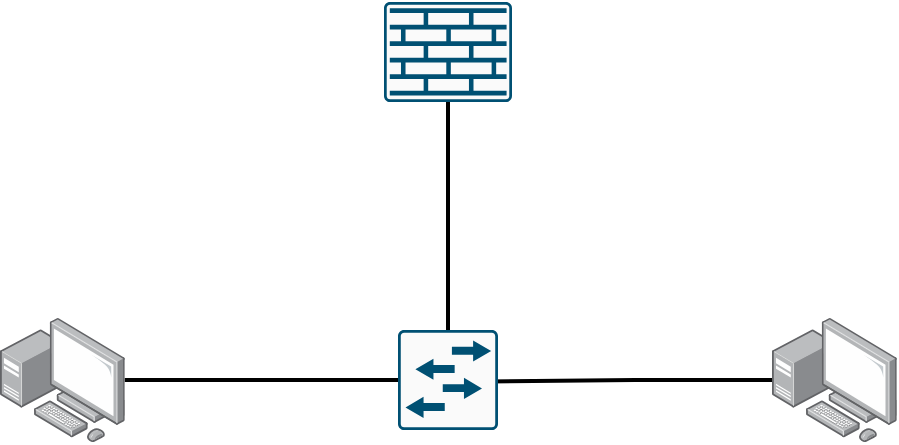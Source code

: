 <mxfile version="24.7.5">
  <diagram name="ARP" id="4gwVKH4Zm1emJmC20GIh">
    <mxGraphModel dx="943" dy="578" grid="0" gridSize="10" guides="1" tooltips="1" connect="1" arrows="1" fold="1" page="1" pageScale="1" pageWidth="850" pageHeight="1100" math="0" shadow="0">
      <root>
        <mxCell id="0" />
        <mxCell id="1" parent="0" />
        <mxCell id="z2EWrZ41FH-Hdv59tVUQ-1" value="" style="sketch=0;points=[[0.015,0.015,0],[0.985,0.015,0],[0.985,0.985,0],[0.015,0.985,0],[0.25,0,0],[0.5,0,0],[0.75,0,0],[1,0.25,0],[1,0.5,0],[1,0.75,0],[0.75,1,0],[0.5,1,0],[0.25,1,0],[0,0.75,0],[0,0.5,0],[0,0.25,0]];verticalLabelPosition=bottom;html=1;verticalAlign=top;aspect=fixed;align=center;pointerEvents=1;shape=mxgraph.cisco19.rect;prIcon=firewall;fillColor=#FAFAFA;strokeColor=#005073;" vertex="1" parent="1">
          <mxGeometry x="393" y="199" width="64" height="50" as="geometry" />
        </mxCell>
        <mxCell id="z2EWrZ41FH-Hdv59tVUQ-4" style="edgeStyle=orthogonalEdgeStyle;rounded=0;orthogonalLoop=1;jettySize=auto;html=1;exitX=0.5;exitY=1;exitDx=0;exitDy=0;exitPerimeter=0;entryX=0.5;entryY=0;entryDx=0;entryDy=0;entryPerimeter=0;endArrow=none;endFill=0;strokeWidth=2;" edge="1" parent="1" source="z2EWrZ41FH-Hdv59tVUQ-1" target="z2EWrZ41FH-Hdv59tVUQ-3">
          <mxGeometry relative="1" as="geometry" />
        </mxCell>
        <mxCell id="z2EWrZ41FH-Hdv59tVUQ-5" value="" style="image;points=[];aspect=fixed;html=1;align=center;shadow=0;dashed=0;image=img/lib/allied_telesis/computer_and_terminals/Personal_Computer_with_Server.svg;" vertex="1" parent="1">
          <mxGeometry x="587" y="356.8" width="62.4" height="62.4" as="geometry" />
        </mxCell>
        <mxCell id="z2EWrZ41FH-Hdv59tVUQ-6" value="" style="image;points=[];aspect=fixed;html=1;align=center;shadow=0;dashed=0;image=img/lib/allied_telesis/computer_and_terminals/Personal_Computer_with_Server.svg;" vertex="1" parent="1">
          <mxGeometry x="201" y="356.8" width="62.4" height="62.4" as="geometry" />
        </mxCell>
        <mxCell id="z2EWrZ41FH-Hdv59tVUQ-7" style="edgeStyle=orthogonalEdgeStyle;rounded=0;orthogonalLoop=1;jettySize=auto;html=1;entryX=0.602;entryY=0.5;entryDx=0;entryDy=0;entryPerimeter=0;strokeColor=default;strokeWidth=2;align=center;verticalAlign=middle;fontFamily=Helvetica;fontSize=11;fontColor=default;labelBackgroundColor=default;endArrow=none;endFill=0;" edge="1" parent="1" source="z2EWrZ41FH-Hdv59tVUQ-6" target="z2EWrZ41FH-Hdv59tVUQ-3">
          <mxGeometry relative="1" as="geometry" />
        </mxCell>
        <mxCell id="z2EWrZ41FH-Hdv59tVUQ-8" style="edgeStyle=orthogonalEdgeStyle;rounded=0;orthogonalLoop=1;jettySize=auto;html=1;entryX=0.657;entryY=0.518;entryDx=0;entryDy=0;entryPerimeter=0;strokeColor=default;strokeWidth=2;align=center;verticalAlign=middle;fontFamily=Helvetica;fontSize=11;fontColor=default;labelBackgroundColor=default;endArrow=none;endFill=0;" edge="1" parent="1" source="z2EWrZ41FH-Hdv59tVUQ-5" target="z2EWrZ41FH-Hdv59tVUQ-3">
          <mxGeometry relative="1" as="geometry" />
        </mxCell>
        <mxCell id="z2EWrZ41FH-Hdv59tVUQ-3" value="" style="sketch=0;points=[[0.015,0.015,0],[0.985,0.015,0],[0.985,0.985,0],[0.015,0.985,0],[0.25,0,0],[0.5,0,0],[0.75,0,0],[1,0.25,0],[1,0.5,0],[1,0.75,0],[0.75,1,0],[0.5,1,0],[0.25,1,0],[0,0.75,0],[0,0.5,0],[0,0.25,0]];verticalLabelPosition=bottom;html=1;verticalAlign=top;aspect=fixed;align=center;pointerEvents=1;shape=mxgraph.cisco19.rect;prIcon=l2_switch;fillColor=#FAFAFA;strokeColor=#005073;" vertex="1" parent="1">
          <mxGeometry x="400" y="363" width="50" height="50" as="geometry" />
        </mxCell>
      </root>
    </mxGraphModel>
  </diagram>
</mxfile>
